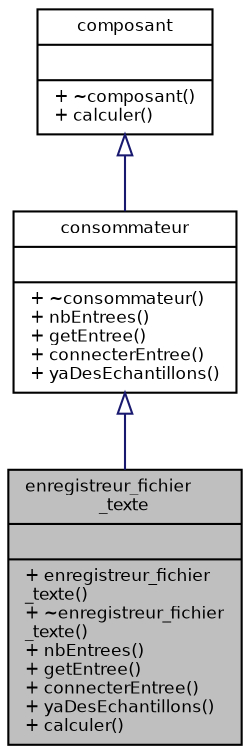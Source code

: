 digraph "enregistreur_fichier_texte"
{
 // INTERACTIVE_SVG=YES
  edge [fontname="Helvetica",fontsize="8",labelfontname="Helvetica",labelfontsize="8"];
  node [fontname="Helvetica",fontsize="8",shape=record];
  Node1 [label="{enregistreur_fichier\l_texte\n||+ enregistreur_fichier\l_texte()\l+ ~enregistreur_fichier\l_texte()\l+ nbEntrees()\l+ getEntree()\l+ connecterEntree()\l+ yaDesEchantillons()\l+ calculer()\l}",height=0.2,width=0.4,color="black", fillcolor="grey75", style="filled", fontcolor="black"];
  Node2 -> Node1 [dir="back",color="midnightblue",fontsize="8",style="solid",arrowtail="onormal",fontname="Helvetica"];
  Node2 [label="{consommateur\n||+ ~consommateur()\l+ nbEntrees()\l+ getEntree()\l+ connecterEntree()\l+ yaDesEchantillons()\l}",height=0.2,width=0.4,color="black", fillcolor="white", style="filled",URL="$classconsommateur.xhtml",tooltip="Interface d&#39;un consommateur d&#39;échantillons sonores. Il s&#39;agit d&#39;une interface décrivant un composant ..."];
  Node3 -> Node2 [dir="back",color="midnightblue",fontsize="8",style="solid",arrowtail="onormal",fontname="Helvetica"];
  Node3 [label="{composant\n||+ ~composant()\l+ calculer()\l}",height=0.2,width=0.4,color="black", fillcolor="white", style="filled",URL="$classcomposant.xhtml",tooltip="Interface d&#39;un composant du systeme sonore. "];
}
